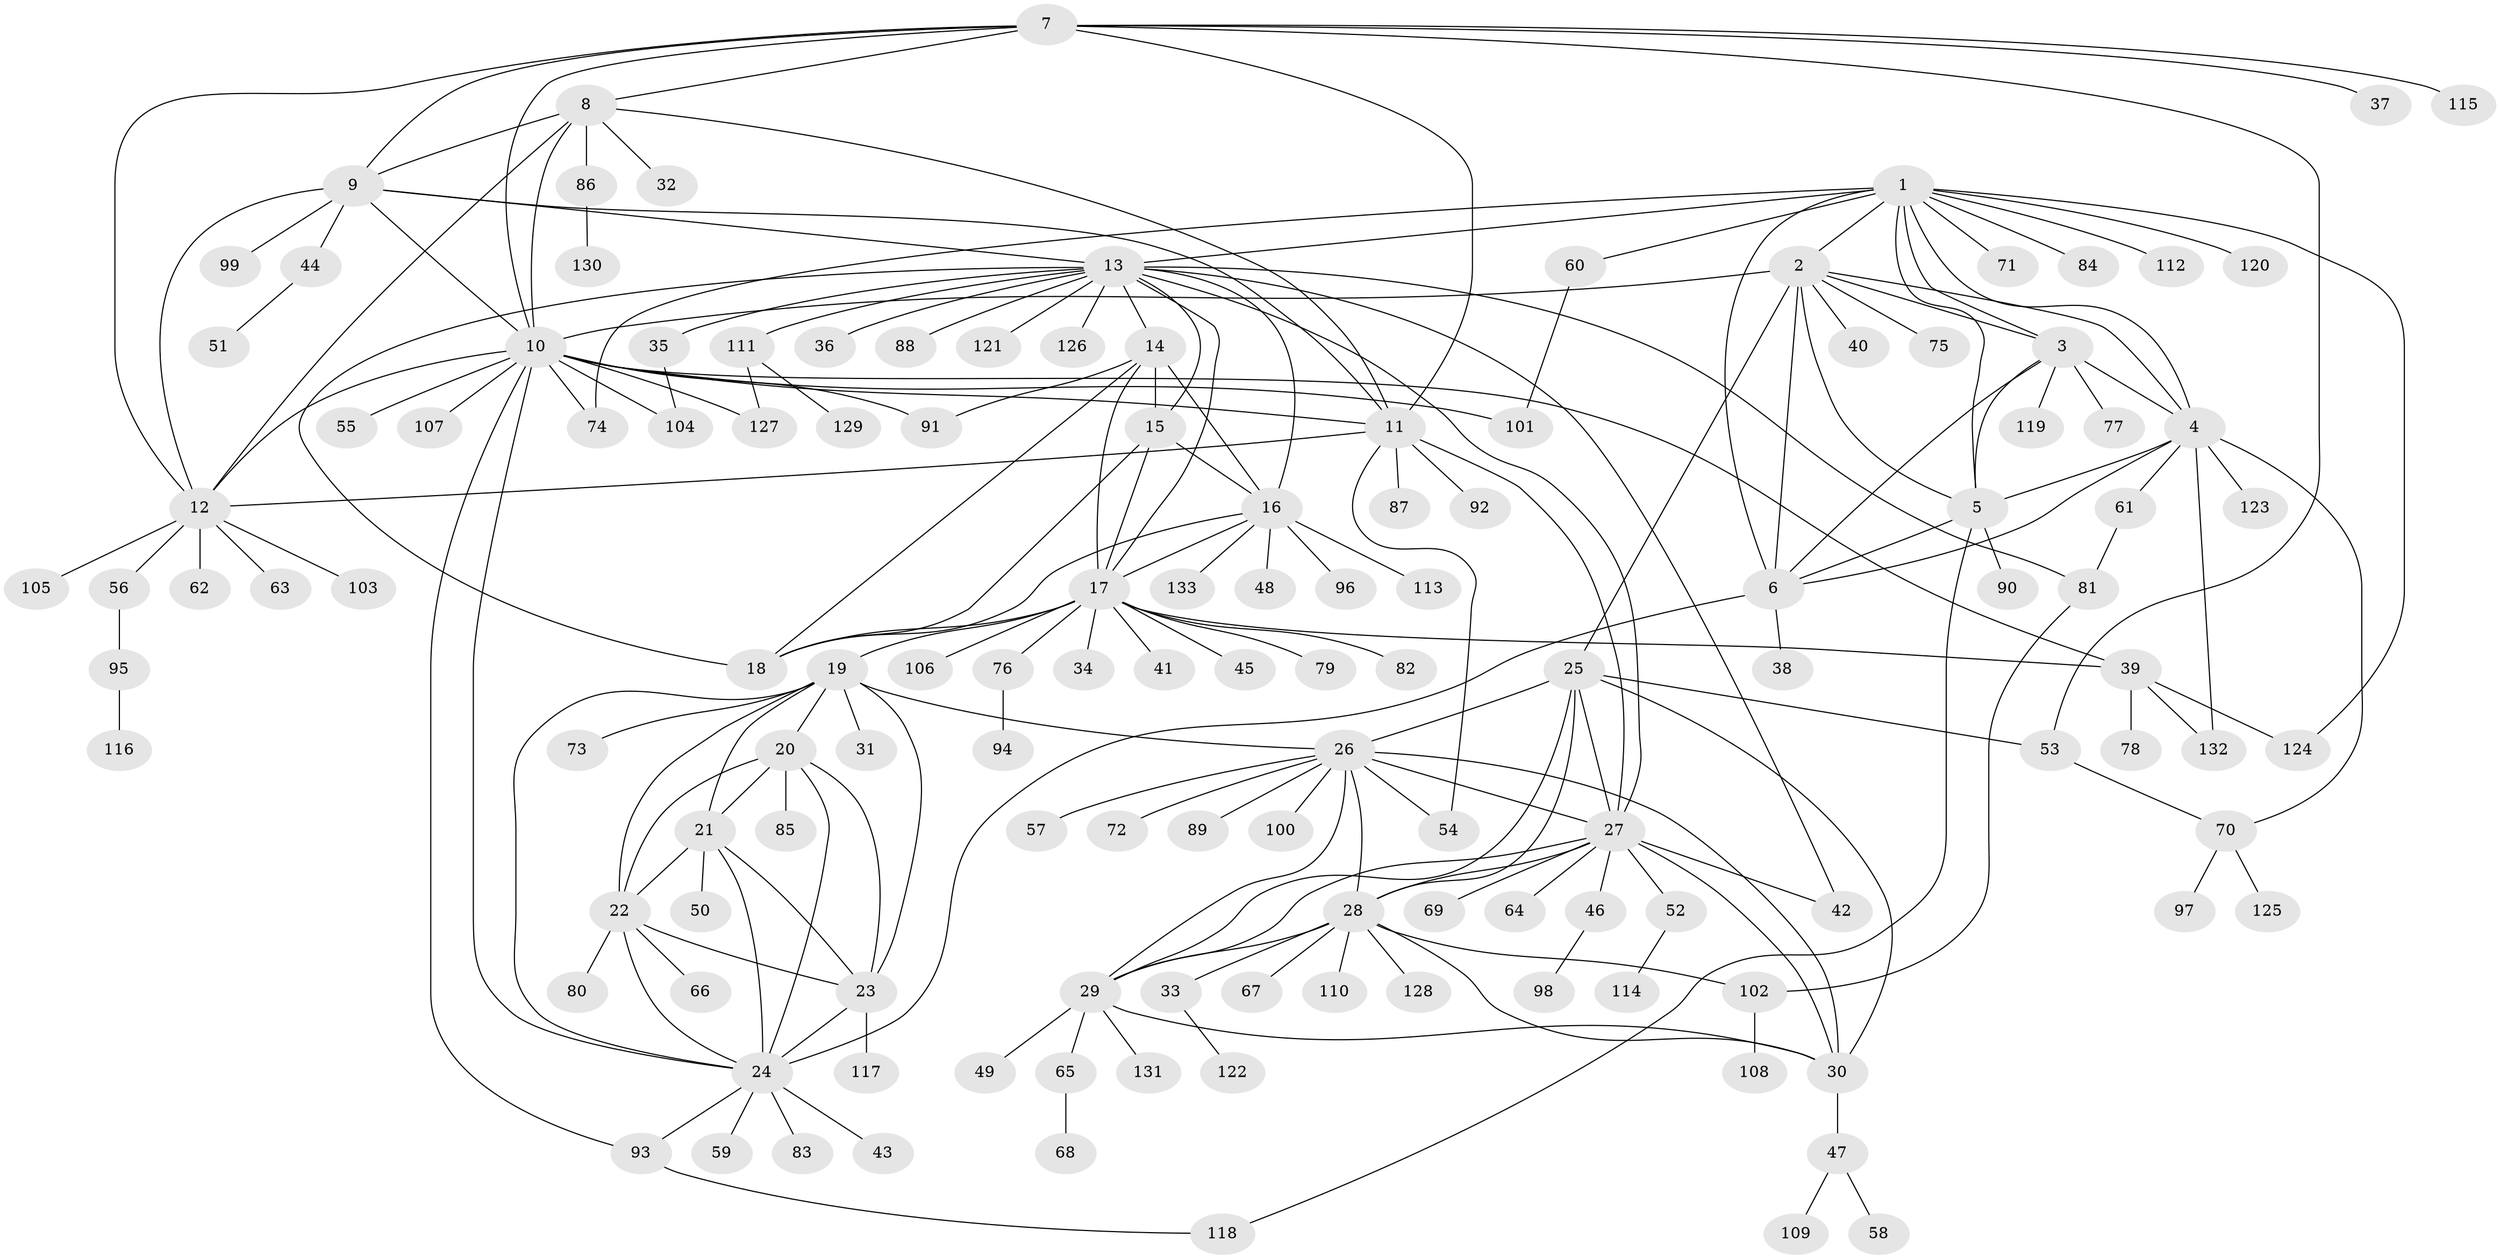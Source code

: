 // Generated by graph-tools (version 1.1) at 2025/26/03/09/25 03:26:44]
// undirected, 133 vertices, 204 edges
graph export_dot {
graph [start="1"]
  node [color=gray90,style=filled];
  1;
  2;
  3;
  4;
  5;
  6;
  7;
  8;
  9;
  10;
  11;
  12;
  13;
  14;
  15;
  16;
  17;
  18;
  19;
  20;
  21;
  22;
  23;
  24;
  25;
  26;
  27;
  28;
  29;
  30;
  31;
  32;
  33;
  34;
  35;
  36;
  37;
  38;
  39;
  40;
  41;
  42;
  43;
  44;
  45;
  46;
  47;
  48;
  49;
  50;
  51;
  52;
  53;
  54;
  55;
  56;
  57;
  58;
  59;
  60;
  61;
  62;
  63;
  64;
  65;
  66;
  67;
  68;
  69;
  70;
  71;
  72;
  73;
  74;
  75;
  76;
  77;
  78;
  79;
  80;
  81;
  82;
  83;
  84;
  85;
  86;
  87;
  88;
  89;
  90;
  91;
  92;
  93;
  94;
  95;
  96;
  97;
  98;
  99;
  100;
  101;
  102;
  103;
  104;
  105;
  106;
  107;
  108;
  109;
  110;
  111;
  112;
  113;
  114;
  115;
  116;
  117;
  118;
  119;
  120;
  121;
  122;
  123;
  124;
  125;
  126;
  127;
  128;
  129;
  130;
  131;
  132;
  133;
  1 -- 2;
  1 -- 3;
  1 -- 4;
  1 -- 5;
  1 -- 6;
  1 -- 13;
  1 -- 60;
  1 -- 71;
  1 -- 74;
  1 -- 84;
  1 -- 112;
  1 -- 120;
  1 -- 124;
  2 -- 3;
  2 -- 4;
  2 -- 5;
  2 -- 6;
  2 -- 10;
  2 -- 25;
  2 -- 40;
  2 -- 75;
  3 -- 4;
  3 -- 5;
  3 -- 6;
  3 -- 77;
  3 -- 119;
  4 -- 5;
  4 -- 6;
  4 -- 61;
  4 -- 70;
  4 -- 123;
  4 -- 132;
  5 -- 6;
  5 -- 90;
  5 -- 118;
  6 -- 24;
  6 -- 38;
  7 -- 8;
  7 -- 9;
  7 -- 10;
  7 -- 11;
  7 -- 12;
  7 -- 37;
  7 -- 53;
  7 -- 115;
  8 -- 9;
  8 -- 10;
  8 -- 11;
  8 -- 12;
  8 -- 32;
  8 -- 86;
  9 -- 10;
  9 -- 11;
  9 -- 12;
  9 -- 13;
  9 -- 44;
  9 -- 99;
  10 -- 11;
  10 -- 12;
  10 -- 24;
  10 -- 39;
  10 -- 55;
  10 -- 74;
  10 -- 91;
  10 -- 93;
  10 -- 101;
  10 -- 104;
  10 -- 107;
  10 -- 127;
  11 -- 12;
  11 -- 27;
  11 -- 54;
  11 -- 87;
  11 -- 92;
  12 -- 56;
  12 -- 62;
  12 -- 63;
  12 -- 103;
  12 -- 105;
  13 -- 14;
  13 -- 15;
  13 -- 16;
  13 -- 17;
  13 -- 18;
  13 -- 27;
  13 -- 35;
  13 -- 36;
  13 -- 42;
  13 -- 81;
  13 -- 88;
  13 -- 111;
  13 -- 121;
  13 -- 126;
  14 -- 15;
  14 -- 16;
  14 -- 17;
  14 -- 18;
  14 -- 91;
  15 -- 16;
  15 -- 17;
  15 -- 18;
  16 -- 17;
  16 -- 18;
  16 -- 48;
  16 -- 96;
  16 -- 113;
  16 -- 133;
  17 -- 18;
  17 -- 19;
  17 -- 34;
  17 -- 39;
  17 -- 41;
  17 -- 45;
  17 -- 76;
  17 -- 79;
  17 -- 82;
  17 -- 106;
  19 -- 20;
  19 -- 21;
  19 -- 22;
  19 -- 23;
  19 -- 24;
  19 -- 26;
  19 -- 31;
  19 -- 73;
  20 -- 21;
  20 -- 22;
  20 -- 23;
  20 -- 24;
  20 -- 85;
  21 -- 22;
  21 -- 23;
  21 -- 24;
  21 -- 50;
  22 -- 23;
  22 -- 24;
  22 -- 66;
  22 -- 80;
  23 -- 24;
  23 -- 117;
  24 -- 43;
  24 -- 59;
  24 -- 83;
  24 -- 93;
  25 -- 26;
  25 -- 27;
  25 -- 28;
  25 -- 29;
  25 -- 30;
  25 -- 53;
  26 -- 27;
  26 -- 28;
  26 -- 29;
  26 -- 30;
  26 -- 54;
  26 -- 57;
  26 -- 72;
  26 -- 89;
  26 -- 100;
  27 -- 28;
  27 -- 29;
  27 -- 30;
  27 -- 42;
  27 -- 46;
  27 -- 52;
  27 -- 64;
  27 -- 69;
  28 -- 29;
  28 -- 30;
  28 -- 33;
  28 -- 67;
  28 -- 102;
  28 -- 110;
  28 -- 128;
  29 -- 30;
  29 -- 49;
  29 -- 65;
  29 -- 131;
  30 -- 47;
  33 -- 122;
  35 -- 104;
  39 -- 78;
  39 -- 124;
  39 -- 132;
  44 -- 51;
  46 -- 98;
  47 -- 58;
  47 -- 109;
  52 -- 114;
  53 -- 70;
  56 -- 95;
  60 -- 101;
  61 -- 81;
  65 -- 68;
  70 -- 97;
  70 -- 125;
  76 -- 94;
  81 -- 102;
  86 -- 130;
  93 -- 118;
  95 -- 116;
  102 -- 108;
  111 -- 127;
  111 -- 129;
}

